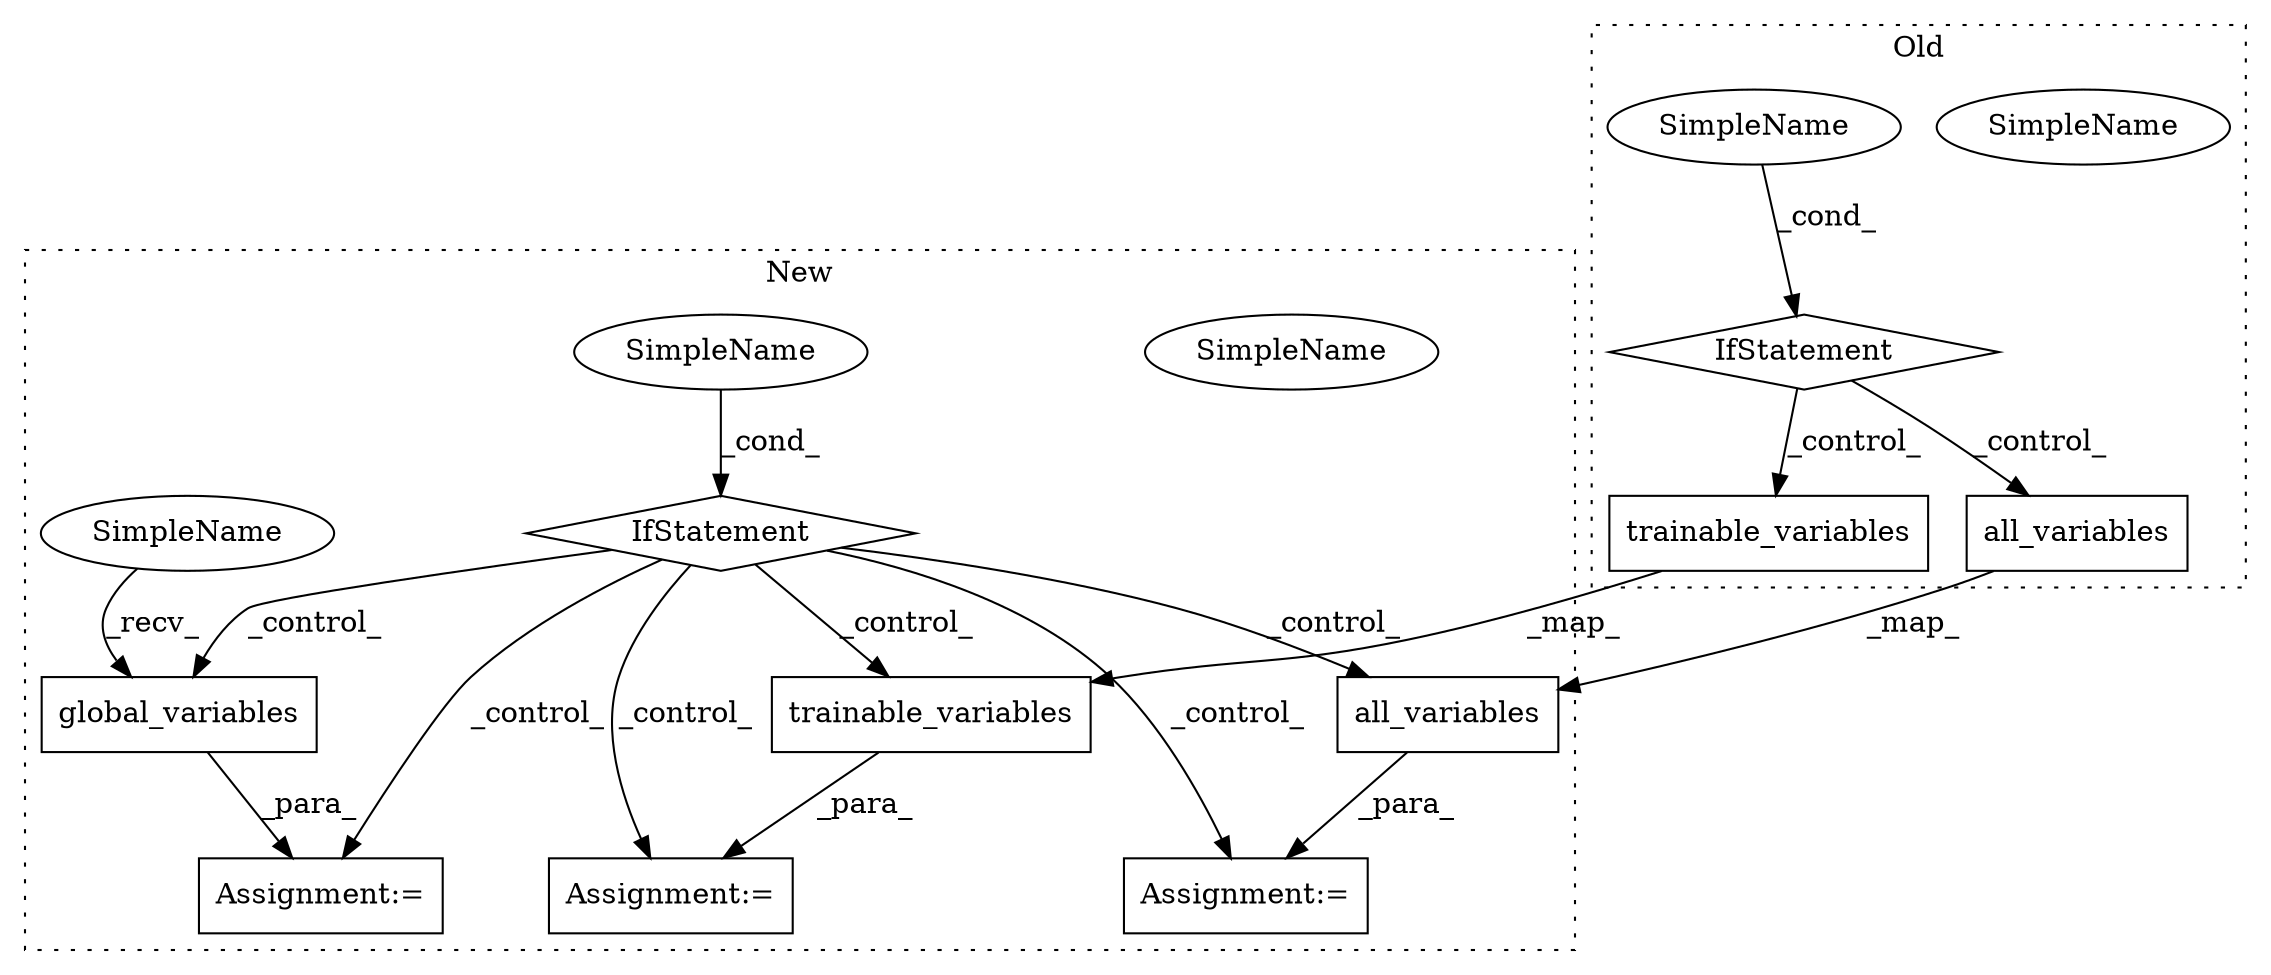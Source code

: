 digraph G {
subgraph cluster0 {
1 [label="IfStatement" a="25" s="2112" l="3" shape="diamond"];
8 [label="trainable_variables" a="32" s="2126" l="21" shape="box"];
11 [label="all_variables" a="32" s="2161" l="15" shape="box"];
12 [label="SimpleName" a="42" s="2102" l="10" shape="ellipse"];
13 [label="SimpleName" a="42" s="2102" l="10" shape="ellipse"];
label = "Old";
style="dotted";
}
subgraph cluster1 {
2 [label="global_variables" a="32" s="2483" l="18" shape="box"];
3 [label="IfStatement" a="25" s="2283,2297" l="4,2" shape="diamond"];
4 [label="SimpleName" a="42" s="2287" l="10" shape="ellipse"];
5 [label="Assignment:=" a="7" s="2471" l="1" shape="box"];
6 [label="Assignment:=" a="7" s="2416" l="1" shape="box"];
7 [label="Assignment:=" a="7" s="2313" l="1" shape="box"];
9 [label="trainable_variables" a="32" s="2325" l="21" shape="box"];
10 [label="all_variables" a="32" s="2428" l="15" shape="box"];
14 [label="SimpleName" a="42" s="2472" l="10" shape="ellipse"];
15 [label="SimpleName" a="42" s="2287" l="10" shape="ellipse"];
label = "New";
style="dotted";
}
1 -> 11 [label="_control_"];
1 -> 8 [label="_control_"];
2 -> 5 [label="_para_"];
3 -> 10 [label="_control_"];
3 -> 7 [label="_control_"];
3 -> 5 [label="_control_"];
3 -> 6 [label="_control_"];
3 -> 9 [label="_control_"];
3 -> 2 [label="_control_"];
8 -> 9 [label="_map_"];
9 -> 7 [label="_para_"];
10 -> 6 [label="_para_"];
11 -> 10 [label="_map_"];
13 -> 1 [label="_cond_"];
14 -> 2 [label="_recv_"];
15 -> 3 [label="_cond_"];
}
